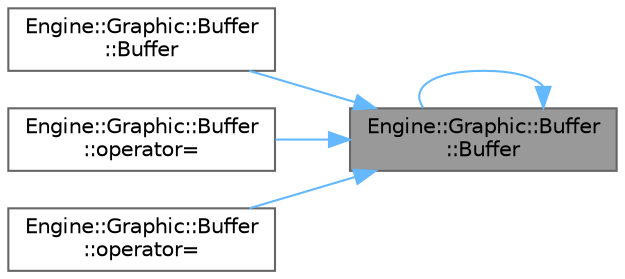 digraph "Engine::Graphic::Buffer::Buffer"
{
 // LATEX_PDF_SIZE
  bgcolor="transparent";
  edge [fontname=Helvetica,fontsize=10,labelfontname=Helvetica,labelfontsize=10];
  node [fontname=Helvetica,fontsize=10,shape=box,height=0.2,width=0.4];
  rankdir="RL";
  Node1 [id="Node000001",label="Engine::Graphic::Buffer\l::Buffer",height=0.2,width=0.4,color="gray40", fillcolor="grey60", style="filled", fontcolor="black",tooltip=" "];
  Node1 -> Node2 [id="edge1_Node000001_Node000002",dir="back",color="steelblue1",style="solid",tooltip=" "];
  Node2 [id="Node000002",label="Engine::Graphic::Buffer\l::Buffer",height=0.2,width=0.4,color="grey40", fillcolor="white", style="filled",URL="$class_engine_1_1_graphic_1_1_buffer.html#a301d86343392936fd72a79b0db451856",tooltip=" "];
  Node1 -> Node1 [id="edge2_Node000001_Node000001",dir="back",color="steelblue1",style="solid",tooltip=" "];
  Node1 -> Node3 [id="edge3_Node000001_Node000003",dir="back",color="steelblue1",style="solid",tooltip=" "];
  Node3 [id="Node000003",label="Engine::Graphic::Buffer\l::operator=",height=0.2,width=0.4,color="grey40", fillcolor="white", style="filled",URL="$class_engine_1_1_graphic_1_1_buffer.html#a7dad3330e7fa68541dbb3f32e2134815",tooltip=" "];
  Node1 -> Node4 [id="edge4_Node000001_Node000004",dir="back",color="steelblue1",style="solid",tooltip=" "];
  Node4 [id="Node000004",label="Engine::Graphic::Buffer\l::operator=",height=0.2,width=0.4,color="grey40", fillcolor="white", style="filled",URL="$class_engine_1_1_graphic_1_1_buffer.html#a883b4f74df7b2570e69b8762ecb2ddd6",tooltip=" "];
}
